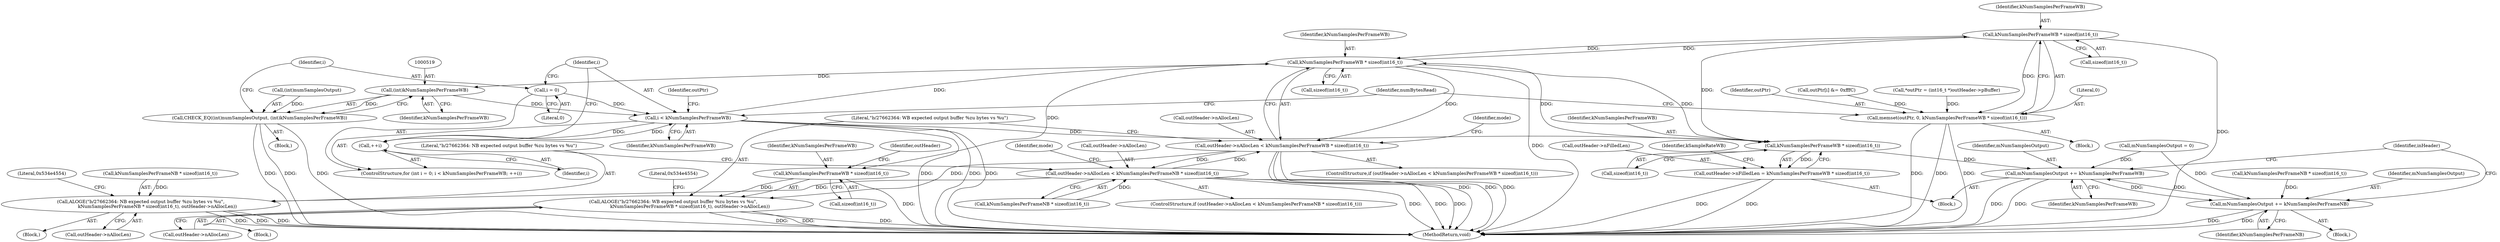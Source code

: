 digraph "0_Android_daa85dac2055b22dabbb3b4e537597e6ab73a866@API" {
"1000477" [label="(Call,kNumSamplesPerFrameWB * sizeof(int16_t))"];
"1000377" [label="(Call,kNumSamplesPerFrameWB * sizeof(int16_t))"];
"1000526" [label="(Call,i < kNumSamplesPerFrameWB)"];
"1000523" [label="(Call,i = 0)"];
"1000529" [label="(Call,++i)"];
"1000518" [label="(Call,(int)kNumSamplesPerFrameWB)"];
"1000477" [label="(Call,kNumSamplesPerFrameWB * sizeof(int16_t))"];
"1000583" [label="(Call,kNumSamplesPerFrameWB * sizeof(int16_t))"];
"1000373" [label="(Call,outHeader->nAllocLen < kNumSamplesPerFrameWB * sizeof(int16_t))"];
"1000238" [label="(Call,outHeader->nAllocLen < kNumSamplesPerFrameNB * sizeof(int16_t))"];
"1000247" [label="(Call,ALOGE(\"b/27662364: NB expected output buffer %zu bytes vs %u\",\n                       kNumSamplesPerFrameNB * sizeof(int16_t), outHeader->nAllocLen))"];
"1000382" [label="(Call,ALOGE(\"b/27662364: WB expected output buffer %zu bytes vs %u\",\n                       kNumSamplesPerFrameWB * sizeof(int16_t), outHeader->nAllocLen))"];
"1000384" [label="(Call,kNumSamplesPerFrameWB * sizeof(int16_t))"];
"1000474" [label="(Call,memset(outPtr, 0, kNumSamplesPerFrameWB * sizeof(int16_t)))"];
"1000579" [label="(Call,outHeader->nFilledLen = kNumSamplesPerFrameWB * sizeof(int16_t))"];
"1000588" [label="(Call,mNumSamplesOutput += kNumSamplesPerFrameWB)"];
"1000574" [label="(Call,mNumSamplesOutput += kNumSamplesPerFrameNB)"];
"1000514" [label="(Call,CHECK_EQ((int)numSamplesOutput, (int)kNumSamplesPerFrameWB))"];
"1000249" [label="(Call,kNumSamplesPerFrameNB * sizeof(int16_t))"];
"1000479" [label="(Call,sizeof(int16_t))"];
"1000529" [label="(Call,++i)"];
"1000382" [label="(Call,ALOGE(\"b/27662364: WB expected output buffer %zu bytes vs %u\",\n                       kNumSamplesPerFrameWB * sizeof(int16_t), outHeader->nAllocLen))"];
"1000385" [label="(Identifier,kNumSamplesPerFrameWB)"];
"1000580" [label="(Call,outHeader->nFilledLen)"];
"1000247" [label="(Call,ALOGE(\"b/27662364: NB expected output buffer %zu bytes vs %u\",\n                       kNumSamplesPerFrameNB * sizeof(int16_t), outHeader->nAllocLen))"];
"1000530" [label="(Identifier,i)"];
"1000476" [label="(Literal,0)"];
"1000515" [label="(Call,(int)numSamplesOutput)"];
"1000477" [label="(Call,kNumSamplesPerFrameWB * sizeof(int16_t))"];
"1000486" [label="(Block,)"];
"1000583" [label="(Call,kNumSamplesPerFrameWB * sizeof(int16_t))"];
"1000405" [label="(Identifier,mode)"];
"1000392" [label="(Literal,0x534e4554)"];
"1000237" [label="(ControlStructure,if (outHeader->nAllocLen < kNumSamplesPerFrameNB * sizeof(int16_t)))"];
"1000242" [label="(Call,kNumSamplesPerFrameNB * sizeof(int16_t))"];
"1000587" [label="(Identifier,kSampleRateWB)"];
"1000630" [label="(MethodReturn,void)"];
"1000478" [label="(Identifier,kNumSamplesPerFrameWB)"];
"1000525" [label="(Literal,0)"];
"1000579" [label="(Call,outHeader->nFilledLen = kNumSamplesPerFrameWB * sizeof(int16_t))"];
"1000475" [label="(Identifier,outPtr)"];
"1000585" [label="(Call,sizeof(int16_t))"];
"1000270" [label="(Identifier,mode)"];
"1000590" [label="(Identifier,kNumSamplesPerFrameWB)"];
"1000526" [label="(Call,i < kNumSamplesPerFrameWB)"];
"1000578" [label="(Block,)"];
"1000588" [label="(Call,mNumSamplesOutput += kNumSamplesPerFrameWB)"];
"1000253" [label="(Call,outHeader->nAllocLen)"];
"1000564" [label="(Block,)"];
"1000569" [label="(Call,kNumSamplesPerFrameNB * sizeof(int16_t))"];
"1000534" [label="(Identifier,outPtr)"];
"1000514" [label="(Call,CHECK_EQ((int)numSamplesOutput, (int)kNumSamplesPerFrameWB))"];
"1000379" [label="(Call,sizeof(int16_t))"];
"1000527" [label="(Identifier,i)"];
"1000520" [label="(Identifier,kNumSamplesPerFrameWB)"];
"1000528" [label="(Identifier,kNumSamplesPerFrameWB)"];
"1000388" [label="(Call,outHeader->nAllocLen)"];
"1000257" [label="(Literal,0x534e4554)"];
"1000389" [label="(Identifier,outHeader)"];
"1000575" [label="(Identifier,mNumSamplesOutput)"];
"1000383" [label="(Literal,\"b/27662364: WB expected output buffer %zu bytes vs %u\")"];
"1000377" [label="(Call,kNumSamplesPerFrameWB * sizeof(int16_t))"];
"1000246" [label="(Block,)"];
"1000524" [label="(Identifier,i)"];
"1000238" [label="(Call,outHeader->nAllocLen < kNumSamplesPerFrameNB * sizeof(int16_t))"];
"1000239" [label="(Call,outHeader->nAllocLen)"];
"1000532" [label="(Call,outPtr[i] &= 0xfffC)"];
"1000378" [label="(Identifier,kNumSamplesPerFrameWB)"];
"1000594" [label="(Identifier,inHeader)"];
"1000218" [label="(Call,mNumSamplesOutput = 0)"];
"1000372" [label="(ControlStructure,if (outHeader->nAllocLen < kNumSamplesPerFrameWB * sizeof(int16_t)))"];
"1000538" [label="(Identifier,numBytesRead)"];
"1000576" [label="(Identifier,kNumSamplesPerFrameNB)"];
"1000381" [label="(Block,)"];
"1000384" [label="(Call,kNumSamplesPerFrameWB * sizeof(int16_t))"];
"1000518" [label="(Call,(int)kNumSamplesPerFrameWB)"];
"1000574" [label="(Call,mNumSamplesOutput += kNumSamplesPerFrameNB)"];
"1000584" [label="(Identifier,kNumSamplesPerFrameWB)"];
"1000523" [label="(Call,i = 0)"];
"1000462" [label="(Call,*outPtr = (int16_t *)outHeader->pBuffer)"];
"1000248" [label="(Literal,\"b/27662364: NB expected output buffer %zu bytes vs %u\")"];
"1000589" [label="(Identifier,mNumSamplesOutput)"];
"1000521" [label="(ControlStructure,for (int i = 0; i < kNumSamplesPerFrameWB; ++i))"];
"1000386" [label="(Call,sizeof(int16_t))"];
"1000473" [label="(Block,)"];
"1000474" [label="(Call,memset(outPtr, 0, kNumSamplesPerFrameWB * sizeof(int16_t)))"];
"1000373" [label="(Call,outHeader->nAllocLen < kNumSamplesPerFrameWB * sizeof(int16_t))"];
"1000374" [label="(Call,outHeader->nAllocLen)"];
"1000477" -> "1000474"  [label="AST: "];
"1000477" -> "1000479"  [label="CFG: "];
"1000478" -> "1000477"  [label="AST: "];
"1000479" -> "1000477"  [label="AST: "];
"1000474" -> "1000477"  [label="CFG: "];
"1000477" -> "1000630"  [label="DDG: "];
"1000477" -> "1000377"  [label="DDG: "];
"1000477" -> "1000474"  [label="DDG: "];
"1000377" -> "1000477"  [label="DDG: "];
"1000477" -> "1000583"  [label="DDG: "];
"1000377" -> "1000373"  [label="AST: "];
"1000377" -> "1000379"  [label="CFG: "];
"1000378" -> "1000377"  [label="AST: "];
"1000379" -> "1000377"  [label="AST: "];
"1000373" -> "1000377"  [label="CFG: "];
"1000377" -> "1000630"  [label="DDG: "];
"1000377" -> "1000373"  [label="DDG: "];
"1000526" -> "1000377"  [label="DDG: "];
"1000583" -> "1000377"  [label="DDG: "];
"1000377" -> "1000384"  [label="DDG: "];
"1000377" -> "1000518"  [label="DDG: "];
"1000377" -> "1000583"  [label="DDG: "];
"1000526" -> "1000521"  [label="AST: "];
"1000526" -> "1000528"  [label="CFG: "];
"1000527" -> "1000526"  [label="AST: "];
"1000528" -> "1000526"  [label="AST: "];
"1000534" -> "1000526"  [label="CFG: "];
"1000538" -> "1000526"  [label="CFG: "];
"1000526" -> "1000630"  [label="DDG: "];
"1000526" -> "1000630"  [label="DDG: "];
"1000526" -> "1000630"  [label="DDG: "];
"1000523" -> "1000526"  [label="DDG: "];
"1000529" -> "1000526"  [label="DDG: "];
"1000518" -> "1000526"  [label="DDG: "];
"1000526" -> "1000529"  [label="DDG: "];
"1000526" -> "1000583"  [label="DDG: "];
"1000523" -> "1000521"  [label="AST: "];
"1000523" -> "1000525"  [label="CFG: "];
"1000524" -> "1000523"  [label="AST: "];
"1000525" -> "1000523"  [label="AST: "];
"1000527" -> "1000523"  [label="CFG: "];
"1000529" -> "1000521"  [label="AST: "];
"1000529" -> "1000530"  [label="CFG: "];
"1000530" -> "1000529"  [label="AST: "];
"1000527" -> "1000529"  [label="CFG: "];
"1000518" -> "1000514"  [label="AST: "];
"1000518" -> "1000520"  [label="CFG: "];
"1000519" -> "1000518"  [label="AST: "];
"1000520" -> "1000518"  [label="AST: "];
"1000514" -> "1000518"  [label="CFG: "];
"1000518" -> "1000514"  [label="DDG: "];
"1000583" -> "1000579"  [label="AST: "];
"1000583" -> "1000585"  [label="CFG: "];
"1000584" -> "1000583"  [label="AST: "];
"1000585" -> "1000583"  [label="AST: "];
"1000579" -> "1000583"  [label="CFG: "];
"1000583" -> "1000579"  [label="DDG: "];
"1000583" -> "1000588"  [label="DDG: "];
"1000373" -> "1000372"  [label="AST: "];
"1000374" -> "1000373"  [label="AST: "];
"1000383" -> "1000373"  [label="CFG: "];
"1000405" -> "1000373"  [label="CFG: "];
"1000373" -> "1000630"  [label="DDG: "];
"1000373" -> "1000630"  [label="DDG: "];
"1000373" -> "1000630"  [label="DDG: "];
"1000373" -> "1000238"  [label="DDG: "];
"1000238" -> "1000373"  [label="DDG: "];
"1000373" -> "1000382"  [label="DDG: "];
"1000238" -> "1000237"  [label="AST: "];
"1000238" -> "1000242"  [label="CFG: "];
"1000239" -> "1000238"  [label="AST: "];
"1000242" -> "1000238"  [label="AST: "];
"1000248" -> "1000238"  [label="CFG: "];
"1000270" -> "1000238"  [label="CFG: "];
"1000238" -> "1000630"  [label="DDG: "];
"1000238" -> "1000630"  [label="DDG: "];
"1000238" -> "1000630"  [label="DDG: "];
"1000242" -> "1000238"  [label="DDG: "];
"1000238" -> "1000247"  [label="DDG: "];
"1000247" -> "1000246"  [label="AST: "];
"1000247" -> "1000253"  [label="CFG: "];
"1000248" -> "1000247"  [label="AST: "];
"1000249" -> "1000247"  [label="AST: "];
"1000253" -> "1000247"  [label="AST: "];
"1000257" -> "1000247"  [label="CFG: "];
"1000247" -> "1000630"  [label="DDG: "];
"1000247" -> "1000630"  [label="DDG: "];
"1000247" -> "1000630"  [label="DDG: "];
"1000249" -> "1000247"  [label="DDG: "];
"1000382" -> "1000381"  [label="AST: "];
"1000382" -> "1000388"  [label="CFG: "];
"1000383" -> "1000382"  [label="AST: "];
"1000384" -> "1000382"  [label="AST: "];
"1000388" -> "1000382"  [label="AST: "];
"1000392" -> "1000382"  [label="CFG: "];
"1000382" -> "1000630"  [label="DDG: "];
"1000382" -> "1000630"  [label="DDG: "];
"1000382" -> "1000630"  [label="DDG: "];
"1000384" -> "1000382"  [label="DDG: "];
"1000384" -> "1000386"  [label="CFG: "];
"1000385" -> "1000384"  [label="AST: "];
"1000386" -> "1000384"  [label="AST: "];
"1000389" -> "1000384"  [label="CFG: "];
"1000384" -> "1000630"  [label="DDG: "];
"1000474" -> "1000473"  [label="AST: "];
"1000475" -> "1000474"  [label="AST: "];
"1000476" -> "1000474"  [label="AST: "];
"1000538" -> "1000474"  [label="CFG: "];
"1000474" -> "1000630"  [label="DDG: "];
"1000474" -> "1000630"  [label="DDG: "];
"1000474" -> "1000630"  [label="DDG: "];
"1000532" -> "1000474"  [label="DDG: "];
"1000462" -> "1000474"  [label="DDG: "];
"1000579" -> "1000578"  [label="AST: "];
"1000580" -> "1000579"  [label="AST: "];
"1000587" -> "1000579"  [label="CFG: "];
"1000579" -> "1000630"  [label="DDG: "];
"1000579" -> "1000630"  [label="DDG: "];
"1000588" -> "1000578"  [label="AST: "];
"1000588" -> "1000590"  [label="CFG: "];
"1000589" -> "1000588"  [label="AST: "];
"1000590" -> "1000588"  [label="AST: "];
"1000594" -> "1000588"  [label="CFG: "];
"1000588" -> "1000630"  [label="DDG: "];
"1000588" -> "1000630"  [label="DDG: "];
"1000588" -> "1000574"  [label="DDG: "];
"1000574" -> "1000588"  [label="DDG: "];
"1000218" -> "1000588"  [label="DDG: "];
"1000574" -> "1000564"  [label="AST: "];
"1000574" -> "1000576"  [label="CFG: "];
"1000575" -> "1000574"  [label="AST: "];
"1000576" -> "1000574"  [label="AST: "];
"1000594" -> "1000574"  [label="CFG: "];
"1000574" -> "1000630"  [label="DDG: "];
"1000574" -> "1000630"  [label="DDG: "];
"1000569" -> "1000574"  [label="DDG: "];
"1000218" -> "1000574"  [label="DDG: "];
"1000514" -> "1000486"  [label="AST: "];
"1000515" -> "1000514"  [label="AST: "];
"1000524" -> "1000514"  [label="CFG: "];
"1000514" -> "1000630"  [label="DDG: "];
"1000514" -> "1000630"  [label="DDG: "];
"1000514" -> "1000630"  [label="DDG: "];
"1000515" -> "1000514"  [label="DDG: "];
}
